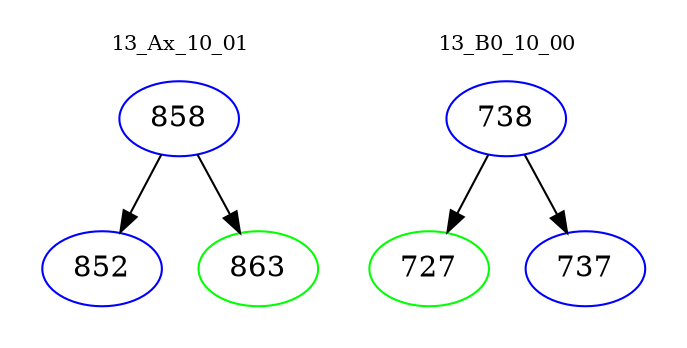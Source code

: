 digraph{
subgraph cluster_0 {
color = white
label = "13_Ax_10_01";
fontsize=10;
T0_858 [label="858", color="blue"]
T0_858 -> T0_852 [color="black"]
T0_852 [label="852", color="blue"]
T0_858 -> T0_863 [color="black"]
T0_863 [label="863", color="green"]
}
subgraph cluster_1 {
color = white
label = "13_B0_10_00";
fontsize=10;
T1_738 [label="738", color="blue"]
T1_738 -> T1_727 [color="black"]
T1_727 [label="727", color="green"]
T1_738 -> T1_737 [color="black"]
T1_737 [label="737", color="blue"]
}
}
